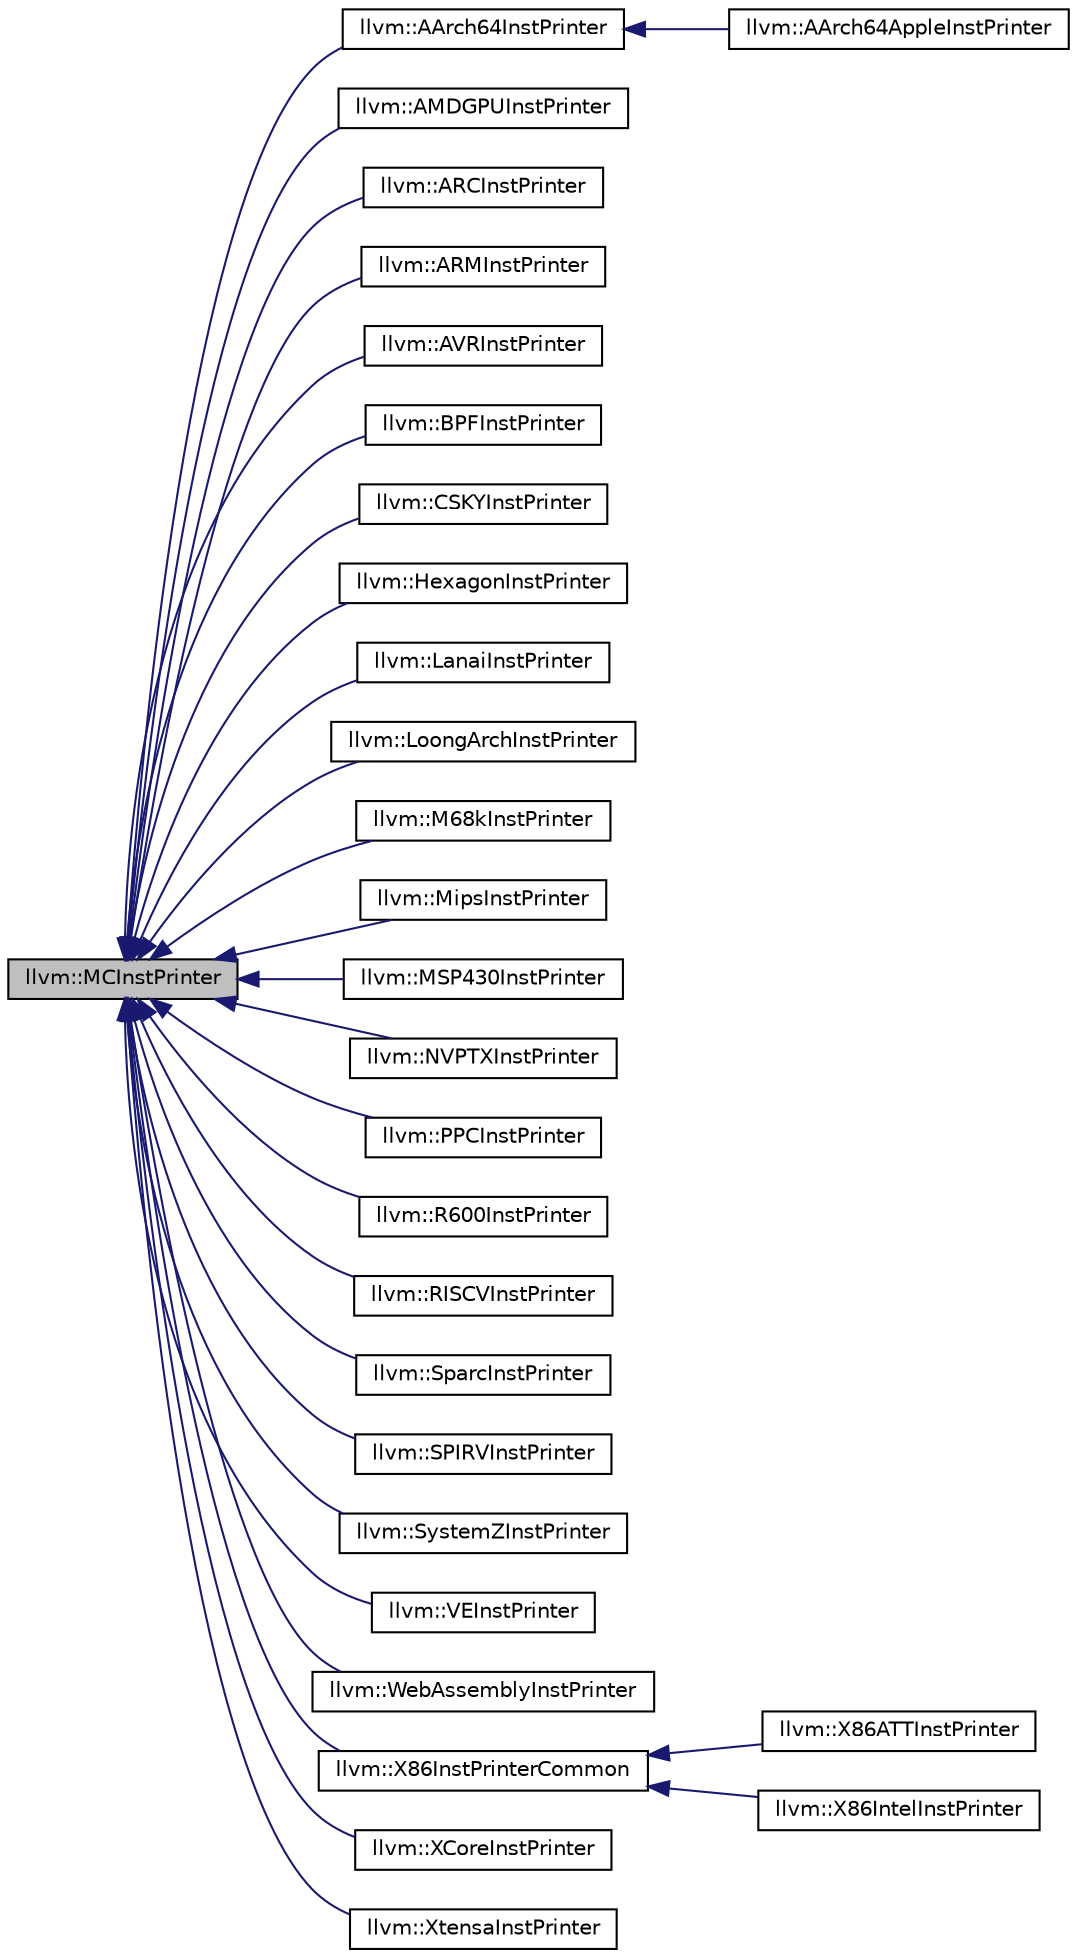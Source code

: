 digraph "llvm::MCInstPrinter"
{
 // LATEX_PDF_SIZE
  bgcolor="transparent";
  edge [fontname="Helvetica",fontsize="10",labelfontname="Helvetica",labelfontsize="10"];
  node [fontname="Helvetica",fontsize="10",shape=record];
  rankdir="LR";
  Node1 [label="llvm::MCInstPrinter",height=0.2,width=0.4,color="black", fillcolor="grey75", style="filled", fontcolor="black",tooltip="This is an instance of a target assembly language printer that converts an MCInst to valid target ass..."];
  Node1 -> Node2 [dir="back",color="midnightblue",fontsize="10",style="solid",fontname="Helvetica"];
  Node2 [label="llvm::AArch64InstPrinter",height=0.2,width=0.4,color="black",URL="$classllvm_1_1AArch64InstPrinter.html",tooltip=" "];
  Node2 -> Node3 [dir="back",color="midnightblue",fontsize="10",style="solid",fontname="Helvetica"];
  Node3 [label="llvm::AArch64AppleInstPrinter",height=0.2,width=0.4,color="black",URL="$classllvm_1_1AArch64AppleInstPrinter.html",tooltip=" "];
  Node1 -> Node4 [dir="back",color="midnightblue",fontsize="10",style="solid",fontname="Helvetica"];
  Node4 [label="llvm::AMDGPUInstPrinter",height=0.2,width=0.4,color="black",URL="$classllvm_1_1AMDGPUInstPrinter.html",tooltip=" "];
  Node1 -> Node5 [dir="back",color="midnightblue",fontsize="10",style="solid",fontname="Helvetica"];
  Node5 [label="llvm::ARCInstPrinter",height=0.2,width=0.4,color="black",URL="$classllvm_1_1ARCInstPrinter.html",tooltip=" "];
  Node1 -> Node6 [dir="back",color="midnightblue",fontsize="10",style="solid",fontname="Helvetica"];
  Node6 [label="llvm::ARMInstPrinter",height=0.2,width=0.4,color="black",URL="$classllvm_1_1ARMInstPrinter.html",tooltip=" "];
  Node1 -> Node7 [dir="back",color="midnightblue",fontsize="10",style="solid",fontname="Helvetica"];
  Node7 [label="llvm::AVRInstPrinter",height=0.2,width=0.4,color="black",URL="$classllvm_1_1AVRInstPrinter.html",tooltip="Prints AVR instructions to a textual stream."];
  Node1 -> Node8 [dir="back",color="midnightblue",fontsize="10",style="solid",fontname="Helvetica"];
  Node8 [label="llvm::BPFInstPrinter",height=0.2,width=0.4,color="black",URL="$classllvm_1_1BPFInstPrinter.html",tooltip=" "];
  Node1 -> Node9 [dir="back",color="midnightblue",fontsize="10",style="solid",fontname="Helvetica"];
  Node9 [label="llvm::CSKYInstPrinter",height=0.2,width=0.4,color="black",URL="$classllvm_1_1CSKYInstPrinter.html",tooltip=" "];
  Node1 -> Node10 [dir="back",color="midnightblue",fontsize="10",style="solid",fontname="Helvetica"];
  Node10 [label="llvm::HexagonInstPrinter",height=0.2,width=0.4,color="black",URL="$classllvm_1_1HexagonInstPrinter.html",tooltip="Prints bundles as a newline separated list of individual instructions Duplexes are separated by a ver..."];
  Node1 -> Node11 [dir="back",color="midnightblue",fontsize="10",style="solid",fontname="Helvetica"];
  Node11 [label="llvm::LanaiInstPrinter",height=0.2,width=0.4,color="black",URL="$classllvm_1_1LanaiInstPrinter.html",tooltip=" "];
  Node1 -> Node12 [dir="back",color="midnightblue",fontsize="10",style="solid",fontname="Helvetica"];
  Node12 [label="llvm::LoongArchInstPrinter",height=0.2,width=0.4,color="black",URL="$classllvm_1_1LoongArchInstPrinter.html",tooltip=" "];
  Node1 -> Node13 [dir="back",color="midnightblue",fontsize="10",style="solid",fontname="Helvetica"];
  Node13 [label="llvm::M68kInstPrinter",height=0.2,width=0.4,color="black",URL="$classllvm_1_1M68kInstPrinter.html",tooltip=" "];
  Node1 -> Node14 [dir="back",color="midnightblue",fontsize="10",style="solid",fontname="Helvetica"];
  Node14 [label="llvm::MipsInstPrinter",height=0.2,width=0.4,color="black",URL="$classllvm_1_1MipsInstPrinter.html",tooltip=" "];
  Node1 -> Node15 [dir="back",color="midnightblue",fontsize="10",style="solid",fontname="Helvetica"];
  Node15 [label="llvm::MSP430InstPrinter",height=0.2,width=0.4,color="black",URL="$classllvm_1_1MSP430InstPrinter.html",tooltip=" "];
  Node1 -> Node16 [dir="back",color="midnightblue",fontsize="10",style="solid",fontname="Helvetica"];
  Node16 [label="llvm::NVPTXInstPrinter",height=0.2,width=0.4,color="black",URL="$classllvm_1_1NVPTXInstPrinter.html",tooltip=" "];
  Node1 -> Node17 [dir="back",color="midnightblue",fontsize="10",style="solid",fontname="Helvetica"];
  Node17 [label="llvm::PPCInstPrinter",height=0.2,width=0.4,color="black",URL="$classllvm_1_1PPCInstPrinter.html",tooltip=" "];
  Node1 -> Node18 [dir="back",color="midnightblue",fontsize="10",style="solid",fontname="Helvetica"];
  Node18 [label="llvm::R600InstPrinter",height=0.2,width=0.4,color="black",URL="$classllvm_1_1R600InstPrinter.html",tooltip=" "];
  Node1 -> Node19 [dir="back",color="midnightblue",fontsize="10",style="solid",fontname="Helvetica"];
  Node19 [label="llvm::RISCVInstPrinter",height=0.2,width=0.4,color="black",URL="$classllvm_1_1RISCVInstPrinter.html",tooltip=" "];
  Node1 -> Node20 [dir="back",color="midnightblue",fontsize="10",style="solid",fontname="Helvetica"];
  Node20 [label="llvm::SparcInstPrinter",height=0.2,width=0.4,color="black",URL="$classllvm_1_1SparcInstPrinter.html",tooltip=" "];
  Node1 -> Node21 [dir="back",color="midnightblue",fontsize="10",style="solid",fontname="Helvetica"];
  Node21 [label="llvm::SPIRVInstPrinter",height=0.2,width=0.4,color="black",URL="$classllvm_1_1SPIRVInstPrinter.html",tooltip=" "];
  Node1 -> Node22 [dir="back",color="midnightblue",fontsize="10",style="solid",fontname="Helvetica"];
  Node22 [label="llvm::SystemZInstPrinter",height=0.2,width=0.4,color="black",URL="$classllvm_1_1SystemZInstPrinter.html",tooltip=" "];
  Node1 -> Node23 [dir="back",color="midnightblue",fontsize="10",style="solid",fontname="Helvetica"];
  Node23 [label="llvm::VEInstPrinter",height=0.2,width=0.4,color="black",URL="$classllvm_1_1VEInstPrinter.html",tooltip=" "];
  Node1 -> Node24 [dir="back",color="midnightblue",fontsize="10",style="solid",fontname="Helvetica"];
  Node24 [label="llvm::WebAssemblyInstPrinter",height=0.2,width=0.4,color="black",URL="$classllvm_1_1WebAssemblyInstPrinter.html",tooltip=" "];
  Node1 -> Node25 [dir="back",color="midnightblue",fontsize="10",style="solid",fontname="Helvetica"];
  Node25 [label="llvm::X86InstPrinterCommon",height=0.2,width=0.4,color="black",URL="$classllvm_1_1X86InstPrinterCommon.html",tooltip=" "];
  Node25 -> Node26 [dir="back",color="midnightblue",fontsize="10",style="solid",fontname="Helvetica"];
  Node26 [label="llvm::X86ATTInstPrinter",height=0.2,width=0.4,color="black",URL="$classllvm_1_1X86ATTInstPrinter.html",tooltip=" "];
  Node25 -> Node27 [dir="back",color="midnightblue",fontsize="10",style="solid",fontname="Helvetica"];
  Node27 [label="llvm::X86IntelInstPrinter",height=0.2,width=0.4,color="black",URL="$classllvm_1_1X86IntelInstPrinter.html",tooltip=" "];
  Node1 -> Node28 [dir="back",color="midnightblue",fontsize="10",style="solid",fontname="Helvetica"];
  Node28 [label="llvm::XCoreInstPrinter",height=0.2,width=0.4,color="black",URL="$classllvm_1_1XCoreInstPrinter.html",tooltip=" "];
  Node1 -> Node29 [dir="back",color="midnightblue",fontsize="10",style="solid",fontname="Helvetica"];
  Node29 [label="llvm::XtensaInstPrinter",height=0.2,width=0.4,color="black",URL="$classllvm_1_1XtensaInstPrinter.html",tooltip=" "];
}

